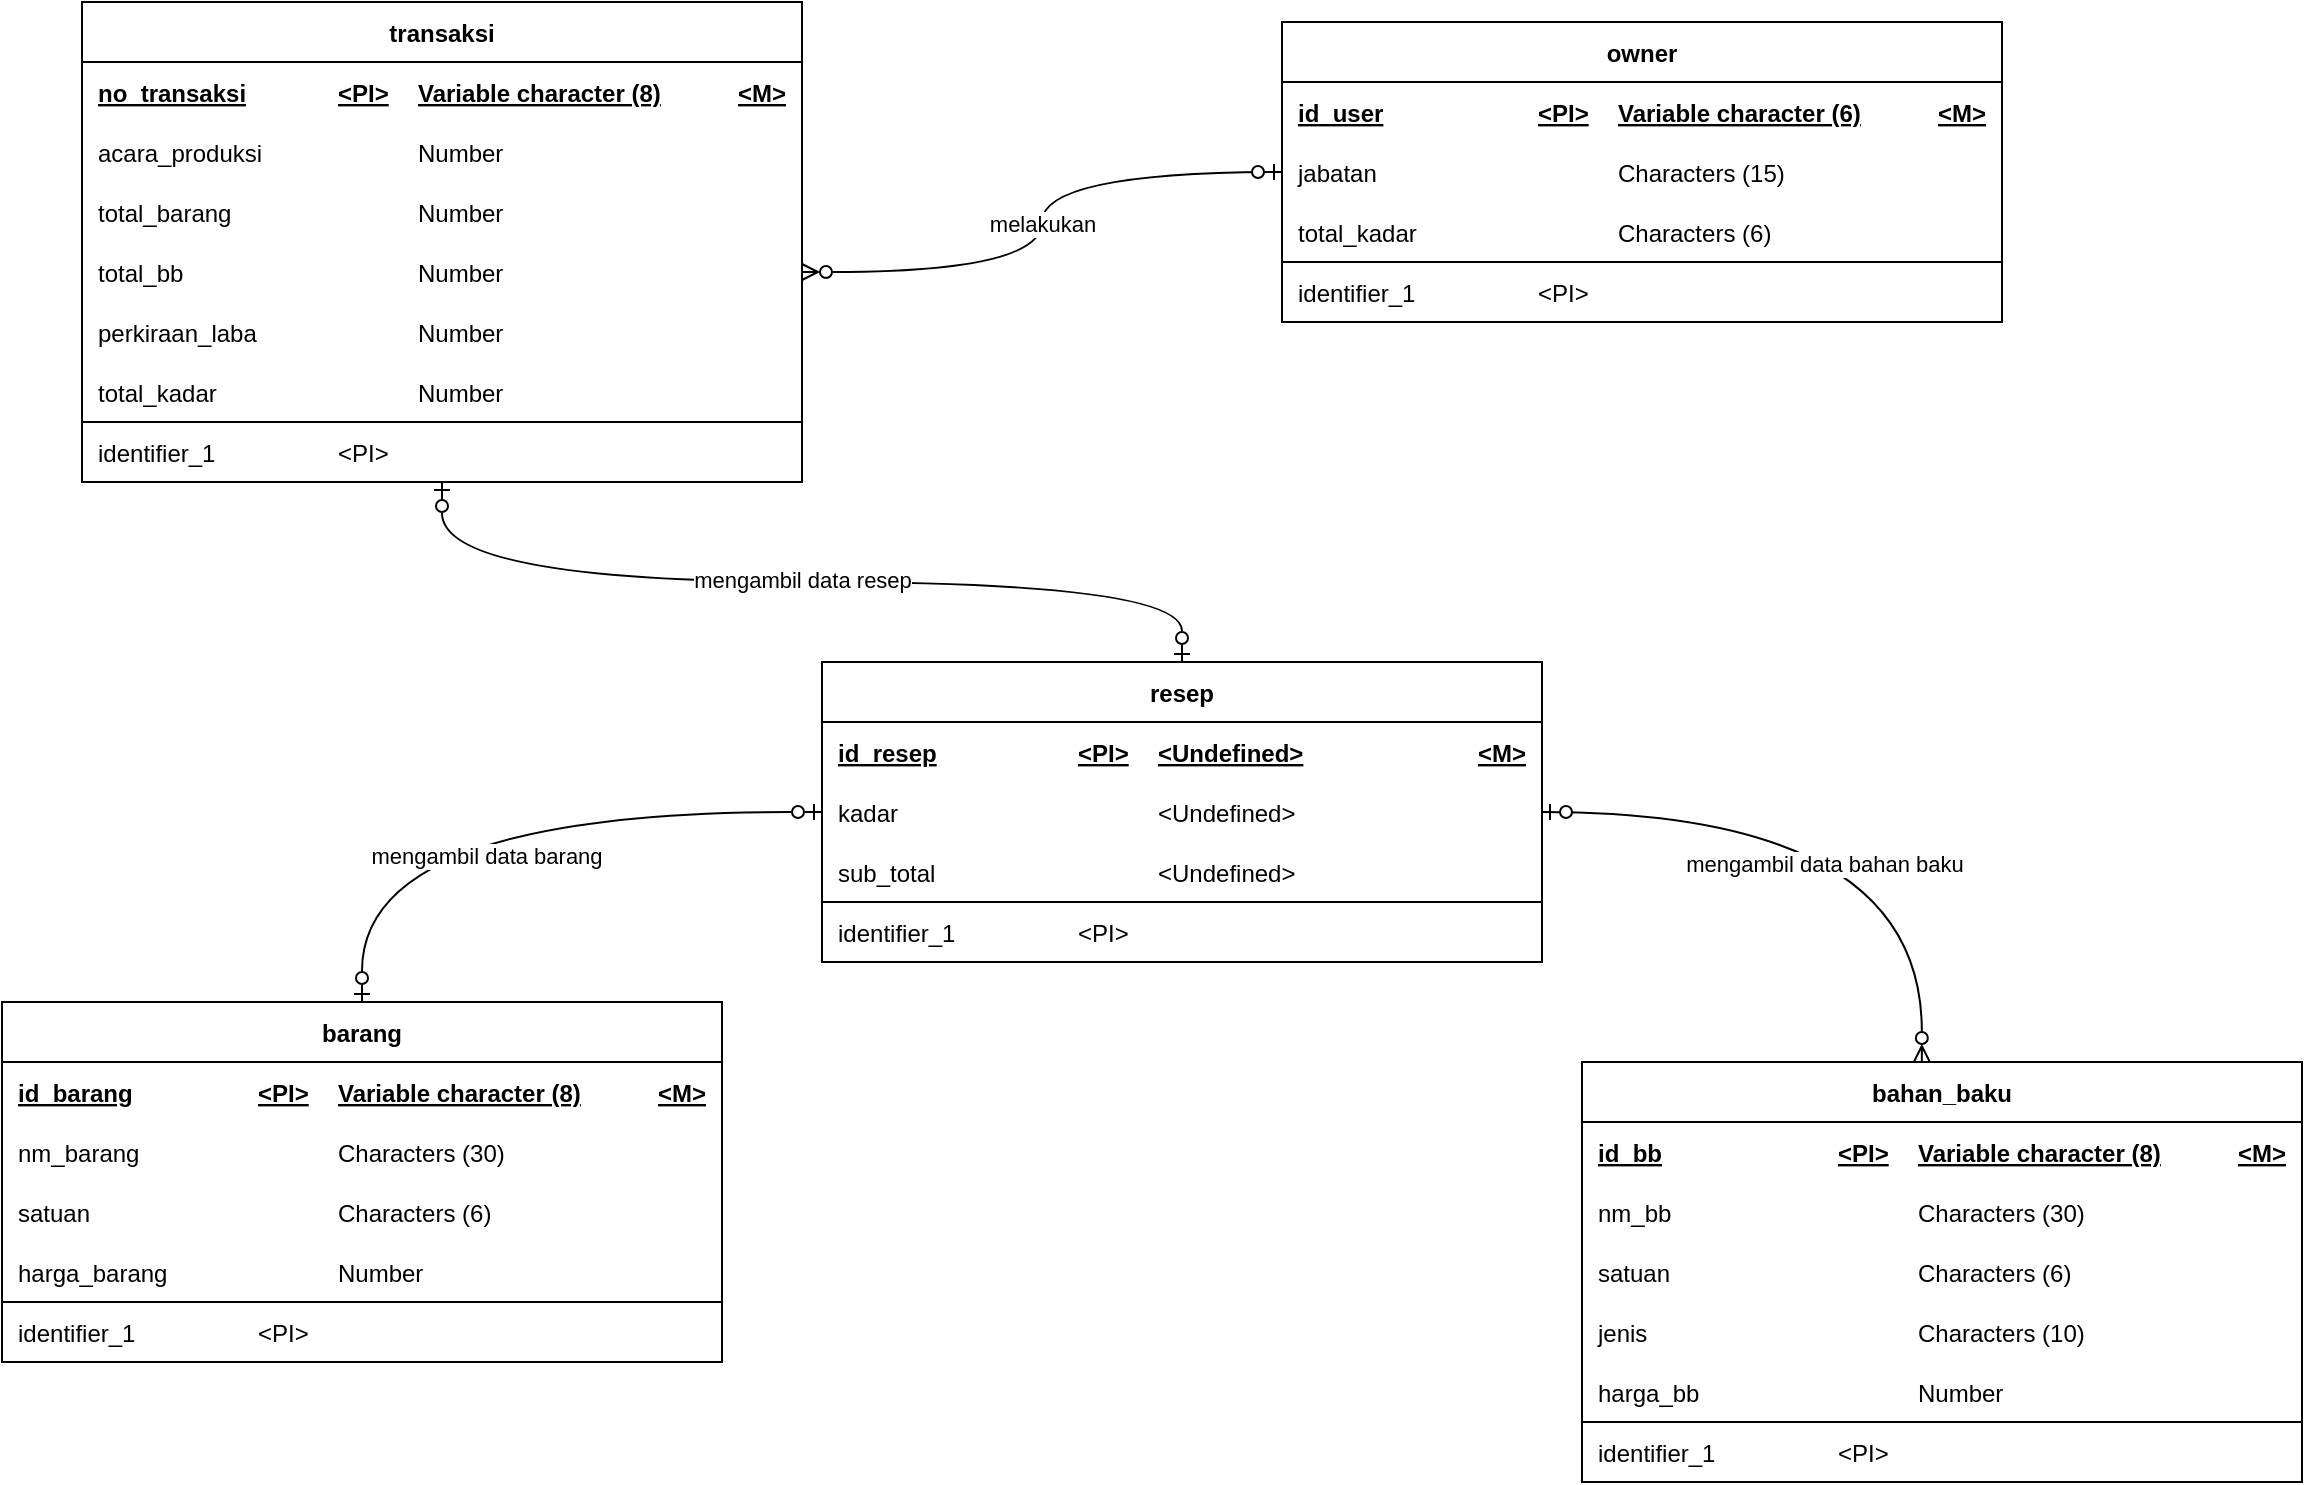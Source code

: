 <mxfile version="20.6.0" type="github"><diagram id="OIF2zamfXD3Iuv3iuRfn" name="Page-1"><mxGraphModel dx="1590" dy="825" grid="1" gridSize="10" guides="1" tooltips="1" connect="1" arrows="1" fold="1" page="1" pageScale="1" pageWidth="827" pageHeight="1169" math="0" shadow="0"><root><mxCell id="0" /><mxCell id="1" parent="0" /><mxCell id="RqBnNTybAGHtbJ3_4spS-16" value="transaksi" style="shape=table;startSize=30;container=1;collapsible=1;childLayout=tableLayout;fixedRows=0;rowLines=0;fontStyle=1;align=center;resizeLast=1;strokeColor=default;fillColor=none;resizeLastRow=0;columnLines=0;" vertex="1" parent="1"><mxGeometry x="160" y="70" width="360" height="240" as="geometry"><mxRectangle x="160" y="80" width="70" height="30" as="alternateBounds" /></mxGeometry></mxCell><mxCell id="RqBnNTybAGHtbJ3_4spS-17" value="" style="shape=tableRow;horizontal=0;startSize=0;swimlaneHead=0;swimlaneBody=0;fillColor=none;collapsible=0;dropTarget=0;points=[[0,0.5],[1,0.5]];portConstraint=eastwest;top=0;left=0;right=0;bottom=0;strokeColor=default;" vertex="1" parent="RqBnNTybAGHtbJ3_4spS-16"><mxGeometry y="30" width="360" height="30" as="geometry" /></mxCell><mxCell id="RqBnNTybAGHtbJ3_4spS-19" value="no_transaksi" style="shape=partialRectangle;connectable=0;fillColor=none;top=0;left=0;bottom=0;right=0;align=left;spacingLeft=6;fontStyle=5;overflow=hidden;strokeColor=default;" vertex="1" parent="RqBnNTybAGHtbJ3_4spS-17"><mxGeometry width="120" height="30" as="geometry"><mxRectangle width="120" height="30" as="alternateBounds" /></mxGeometry></mxCell><mxCell id="RqBnNTybAGHtbJ3_4spS-52" value="&lt;PI&gt;" style="shape=partialRectangle;connectable=0;fillColor=none;top=0;left=0;bottom=0;right=0;align=left;spacingLeft=6;fontStyle=5;overflow=hidden;strokeColor=default;" vertex="1" parent="RqBnNTybAGHtbJ3_4spS-17"><mxGeometry x="120" width="40" height="30" as="geometry"><mxRectangle width="40" height="30" as="alternateBounds" /></mxGeometry></mxCell><mxCell id="RqBnNTybAGHtbJ3_4spS-33" value="Variable character (8)" style="shape=partialRectangle;connectable=0;fillColor=none;top=0;left=0;bottom=0;right=0;align=left;spacingLeft=6;fontStyle=5;overflow=hidden;strokeColor=default;" vertex="1" parent="RqBnNTybAGHtbJ3_4spS-17"><mxGeometry x="160" width="160" height="30" as="geometry"><mxRectangle width="160" height="30" as="alternateBounds" /></mxGeometry></mxCell><mxCell id="RqBnNTybAGHtbJ3_4spS-59" value="&lt;M&gt;" style="shape=partialRectangle;connectable=0;fillColor=none;top=0;left=0;bottom=0;right=0;align=left;spacingLeft=6;fontStyle=5;overflow=hidden;strokeColor=default;" vertex="1" parent="RqBnNTybAGHtbJ3_4spS-17"><mxGeometry x="320" width="40" height="30" as="geometry"><mxRectangle width="40" height="30" as="alternateBounds" /></mxGeometry></mxCell><mxCell id="RqBnNTybAGHtbJ3_4spS-20" value="" style="shape=tableRow;horizontal=0;startSize=0;swimlaneHead=0;swimlaneBody=0;fillColor=none;collapsible=0;dropTarget=0;points=[[0,0.5],[1,0.5]];portConstraint=eastwest;top=0;left=0;right=0;bottom=0;strokeColor=default;" vertex="1" parent="RqBnNTybAGHtbJ3_4spS-16"><mxGeometry y="60" width="360" height="30" as="geometry" /></mxCell><mxCell id="RqBnNTybAGHtbJ3_4spS-22" value="acara_produksi" style="shape=partialRectangle;connectable=0;fillColor=none;top=0;left=0;bottom=0;right=0;align=left;spacingLeft=6;overflow=hidden;strokeColor=default;" vertex="1" parent="RqBnNTybAGHtbJ3_4spS-20"><mxGeometry width="120" height="30" as="geometry"><mxRectangle width="120" height="30" as="alternateBounds" /></mxGeometry></mxCell><mxCell id="RqBnNTybAGHtbJ3_4spS-53" style="shape=partialRectangle;connectable=0;fillColor=none;top=0;left=0;bottom=0;right=0;align=left;spacingLeft=6;overflow=hidden;strokeColor=default;" vertex="1" parent="RqBnNTybAGHtbJ3_4spS-20"><mxGeometry x="120" width="40" height="30" as="geometry"><mxRectangle width="40" height="30" as="alternateBounds" /></mxGeometry></mxCell><mxCell id="RqBnNTybAGHtbJ3_4spS-34" value="Number" style="shape=partialRectangle;connectable=0;fillColor=none;top=0;left=0;bottom=0;right=0;align=left;spacingLeft=6;overflow=hidden;strokeColor=default;" vertex="1" parent="RqBnNTybAGHtbJ3_4spS-20"><mxGeometry x="160" width="160" height="30" as="geometry"><mxRectangle width="160" height="30" as="alternateBounds" /></mxGeometry></mxCell><mxCell id="RqBnNTybAGHtbJ3_4spS-60" style="shape=partialRectangle;connectable=0;fillColor=none;top=0;left=0;bottom=0;right=0;align=left;spacingLeft=6;overflow=hidden;strokeColor=default;" vertex="1" parent="RqBnNTybAGHtbJ3_4spS-20"><mxGeometry x="320" width="40" height="30" as="geometry"><mxRectangle width="40" height="30" as="alternateBounds" /></mxGeometry></mxCell><mxCell id="RqBnNTybAGHtbJ3_4spS-23" value="" style="shape=tableRow;horizontal=0;startSize=0;swimlaneHead=0;swimlaneBody=0;fillColor=none;collapsible=0;dropTarget=0;points=[[0,0.5],[1,0.5]];portConstraint=eastwest;top=0;left=0;right=0;bottom=0;strokeColor=default;" vertex="1" parent="RqBnNTybAGHtbJ3_4spS-16"><mxGeometry y="90" width="360" height="30" as="geometry" /></mxCell><mxCell id="RqBnNTybAGHtbJ3_4spS-25" value="total_barang" style="shape=partialRectangle;connectable=0;fillColor=none;top=0;left=0;bottom=0;right=0;align=left;spacingLeft=6;overflow=hidden;strokeColor=default;" vertex="1" parent="RqBnNTybAGHtbJ3_4spS-23"><mxGeometry width="120" height="30" as="geometry"><mxRectangle width="120" height="30" as="alternateBounds" /></mxGeometry></mxCell><mxCell id="RqBnNTybAGHtbJ3_4spS-54" style="shape=partialRectangle;connectable=0;fillColor=none;top=0;left=0;bottom=0;right=0;align=left;spacingLeft=6;overflow=hidden;strokeColor=default;" vertex="1" parent="RqBnNTybAGHtbJ3_4spS-23"><mxGeometry x="120" width="40" height="30" as="geometry"><mxRectangle width="40" height="30" as="alternateBounds" /></mxGeometry></mxCell><mxCell id="RqBnNTybAGHtbJ3_4spS-35" value="Number" style="shape=partialRectangle;connectable=0;fillColor=none;top=0;left=0;bottom=0;right=0;align=left;spacingLeft=6;overflow=hidden;strokeColor=default;" vertex="1" parent="RqBnNTybAGHtbJ3_4spS-23"><mxGeometry x="160" width="160" height="30" as="geometry"><mxRectangle width="160" height="30" as="alternateBounds" /></mxGeometry></mxCell><mxCell id="RqBnNTybAGHtbJ3_4spS-61" style="shape=partialRectangle;connectable=0;fillColor=none;top=0;left=0;bottom=0;right=0;align=left;spacingLeft=6;overflow=hidden;strokeColor=default;" vertex="1" parent="RqBnNTybAGHtbJ3_4spS-23"><mxGeometry x="320" width="40" height="30" as="geometry"><mxRectangle width="40" height="30" as="alternateBounds" /></mxGeometry></mxCell><mxCell id="RqBnNTybAGHtbJ3_4spS-26" value="" style="shape=tableRow;horizontal=0;startSize=0;swimlaneHead=0;swimlaneBody=0;fillColor=none;collapsible=0;dropTarget=0;points=[[0,0.5],[1,0.5]];portConstraint=eastwest;top=0;left=0;right=0;bottom=0;strokeColor=default;" vertex="1" parent="RqBnNTybAGHtbJ3_4spS-16"><mxGeometry y="120" width="360" height="30" as="geometry" /></mxCell><mxCell id="RqBnNTybAGHtbJ3_4spS-28" value="total_bb" style="shape=partialRectangle;connectable=0;fillColor=none;top=0;left=0;bottom=0;right=0;align=left;spacingLeft=6;overflow=hidden;strokeColor=default;" vertex="1" parent="RqBnNTybAGHtbJ3_4spS-26"><mxGeometry width="120" height="30" as="geometry"><mxRectangle width="120" height="30" as="alternateBounds" /></mxGeometry></mxCell><mxCell id="RqBnNTybAGHtbJ3_4spS-55" style="shape=partialRectangle;connectable=0;fillColor=none;top=0;left=0;bottom=0;right=0;align=left;spacingLeft=6;overflow=hidden;strokeColor=default;" vertex="1" parent="RqBnNTybAGHtbJ3_4spS-26"><mxGeometry x="120" width="40" height="30" as="geometry"><mxRectangle width="40" height="30" as="alternateBounds" /></mxGeometry></mxCell><mxCell id="RqBnNTybAGHtbJ3_4spS-36" value="Number" style="shape=partialRectangle;connectable=0;fillColor=none;top=0;left=0;bottom=0;right=0;align=left;spacingLeft=6;overflow=hidden;strokeColor=default;" vertex="1" parent="RqBnNTybAGHtbJ3_4spS-26"><mxGeometry x="160" width="160" height="30" as="geometry"><mxRectangle width="160" height="30" as="alternateBounds" /></mxGeometry></mxCell><mxCell id="RqBnNTybAGHtbJ3_4spS-62" style="shape=partialRectangle;connectable=0;fillColor=none;top=0;left=0;bottom=0;right=0;align=left;spacingLeft=6;overflow=hidden;strokeColor=default;" vertex="1" parent="RqBnNTybAGHtbJ3_4spS-26"><mxGeometry x="320" width="40" height="30" as="geometry"><mxRectangle width="40" height="30" as="alternateBounds" /></mxGeometry></mxCell><mxCell id="RqBnNTybAGHtbJ3_4spS-37" style="shape=tableRow;horizontal=0;startSize=0;swimlaneHead=0;swimlaneBody=0;fillColor=none;collapsible=0;dropTarget=0;points=[[0,0.5],[1,0.5]];portConstraint=eastwest;top=0;left=0;right=0;bottom=0;strokeColor=default;" vertex="1" parent="RqBnNTybAGHtbJ3_4spS-16"><mxGeometry y="150" width="360" height="30" as="geometry" /></mxCell><mxCell id="RqBnNTybAGHtbJ3_4spS-39" value="perkiraan_laba" style="shape=partialRectangle;connectable=0;fillColor=none;top=0;left=0;bottom=0;right=0;align=left;spacingLeft=6;overflow=hidden;strokeColor=default;" vertex="1" parent="RqBnNTybAGHtbJ3_4spS-37"><mxGeometry width="120" height="30" as="geometry"><mxRectangle width="120" height="30" as="alternateBounds" /></mxGeometry></mxCell><mxCell id="RqBnNTybAGHtbJ3_4spS-56" style="shape=partialRectangle;connectable=0;fillColor=none;top=0;left=0;bottom=0;right=0;align=left;spacingLeft=6;overflow=hidden;strokeColor=default;" vertex="1" parent="RqBnNTybAGHtbJ3_4spS-37"><mxGeometry x="120" width="40" height="30" as="geometry"><mxRectangle width="40" height="30" as="alternateBounds" /></mxGeometry></mxCell><mxCell id="RqBnNTybAGHtbJ3_4spS-41" value="Number" style="shape=partialRectangle;connectable=0;fillColor=none;top=0;left=0;bottom=0;right=0;align=left;spacingLeft=6;overflow=hidden;strokeColor=default;" vertex="1" parent="RqBnNTybAGHtbJ3_4spS-37"><mxGeometry x="160" width="160" height="30" as="geometry"><mxRectangle width="160" height="30" as="alternateBounds" /></mxGeometry></mxCell><mxCell id="RqBnNTybAGHtbJ3_4spS-63" style="shape=partialRectangle;connectable=0;fillColor=none;top=0;left=0;bottom=0;right=0;align=left;spacingLeft=6;overflow=hidden;strokeColor=default;" vertex="1" parent="RqBnNTybAGHtbJ3_4spS-37"><mxGeometry x="320" width="40" height="30" as="geometry"><mxRectangle width="40" height="30" as="alternateBounds" /></mxGeometry></mxCell><mxCell id="RqBnNTybAGHtbJ3_4spS-42" style="shape=tableRow;horizontal=0;startSize=0;swimlaneHead=0;swimlaneBody=0;fillColor=none;collapsible=0;dropTarget=0;points=[[0,0.5],[1,0.5]];portConstraint=eastwest;top=0;left=0;right=0;bottom=0;strokeColor=default;" vertex="1" parent="RqBnNTybAGHtbJ3_4spS-16"><mxGeometry y="180" width="360" height="30" as="geometry" /></mxCell><mxCell id="RqBnNTybAGHtbJ3_4spS-44" value="total_kadar" style="shape=partialRectangle;connectable=0;fillColor=none;top=0;left=0;bottom=0;right=0;align=left;spacingLeft=6;overflow=hidden;strokeColor=default;" vertex="1" parent="RqBnNTybAGHtbJ3_4spS-42"><mxGeometry width="120" height="30" as="geometry"><mxRectangle width="120" height="30" as="alternateBounds" /></mxGeometry></mxCell><mxCell id="RqBnNTybAGHtbJ3_4spS-57" style="shape=partialRectangle;connectable=0;fillColor=none;top=0;left=0;bottom=0;right=0;align=left;spacingLeft=6;overflow=hidden;strokeColor=default;" vertex="1" parent="RqBnNTybAGHtbJ3_4spS-42"><mxGeometry x="120" width="40" height="30" as="geometry"><mxRectangle width="40" height="30" as="alternateBounds" /></mxGeometry></mxCell><mxCell id="RqBnNTybAGHtbJ3_4spS-46" value="Number" style="shape=partialRectangle;connectable=0;fillColor=none;top=0;left=0;bottom=0;right=0;align=left;spacingLeft=6;overflow=hidden;strokeColor=default;" vertex="1" parent="RqBnNTybAGHtbJ3_4spS-42"><mxGeometry x="160" width="160" height="30" as="geometry"><mxRectangle width="160" height="30" as="alternateBounds" /></mxGeometry></mxCell><mxCell id="RqBnNTybAGHtbJ3_4spS-64" style="shape=partialRectangle;connectable=0;fillColor=none;top=0;left=0;bottom=0;right=0;align=left;spacingLeft=6;overflow=hidden;strokeColor=default;" vertex="1" parent="RqBnNTybAGHtbJ3_4spS-42"><mxGeometry x="320" width="40" height="30" as="geometry"><mxRectangle width="40" height="30" as="alternateBounds" /></mxGeometry></mxCell><mxCell id="RqBnNTybAGHtbJ3_4spS-47" style="shape=tableRow;horizontal=0;startSize=0;swimlaneHead=0;swimlaneBody=0;fillColor=none;collapsible=0;dropTarget=0;points=[[0,0.5],[1,0.5]];portConstraint=eastwest;top=1;left=0;right=0;bottom=0;strokeColor=default;" vertex="1" parent="RqBnNTybAGHtbJ3_4spS-16"><mxGeometry y="210" width="360" height="30" as="geometry" /></mxCell><mxCell id="RqBnNTybAGHtbJ3_4spS-49" value="identifier_1" style="shape=partialRectangle;connectable=0;fillColor=none;top=0;left=0;bottom=0;right=0;align=left;spacingLeft=6;overflow=hidden;strokeColor=default;" vertex="1" parent="RqBnNTybAGHtbJ3_4spS-47"><mxGeometry width="120" height="30" as="geometry"><mxRectangle width="120" height="30" as="alternateBounds" /></mxGeometry></mxCell><mxCell id="RqBnNTybAGHtbJ3_4spS-58" value="&lt;PI&gt;" style="shape=partialRectangle;connectable=0;fillColor=none;top=0;left=0;bottom=0;right=0;align=left;spacingLeft=6;overflow=hidden;strokeColor=default;" vertex="1" parent="RqBnNTybAGHtbJ3_4spS-47"><mxGeometry x="120" width="40" height="30" as="geometry"><mxRectangle width="40" height="30" as="alternateBounds" /></mxGeometry></mxCell><mxCell id="RqBnNTybAGHtbJ3_4spS-51" style="shape=partialRectangle;connectable=1;fillColor=none;top=0;left=0;bottom=0;right=0;align=left;spacingLeft=6;overflow=hidden;strokeColor=default;" vertex="1" parent="RqBnNTybAGHtbJ3_4spS-47"><mxGeometry x="160" width="160" height="30" as="geometry"><mxRectangle width="160" height="30" as="alternateBounds" /></mxGeometry></mxCell><mxCell id="RqBnNTybAGHtbJ3_4spS-65" style="shape=partialRectangle;connectable=0;fillColor=none;top=0;left=0;bottom=0;right=0;align=left;spacingLeft=6;overflow=hidden;strokeColor=default;" vertex="1" parent="RqBnNTybAGHtbJ3_4spS-47"><mxGeometry x="320" width="40" height="30" as="geometry"><mxRectangle width="40" height="30" as="alternateBounds" /></mxGeometry></mxCell><mxCell id="RqBnNTybAGHtbJ3_4spS-66" value="owner" style="shape=table;startSize=30;container=1;collapsible=1;childLayout=tableLayout;fixedRows=0;rowLines=0;fontStyle=1;align=center;resizeLast=1;strokeColor=default;fillColor=none;resizeLastRow=0;columnLines=0;" vertex="1" parent="1"><mxGeometry x="760" y="80" width="360" height="150" as="geometry"><mxRectangle x="160" y="80" width="70" height="30" as="alternateBounds" /></mxGeometry></mxCell><mxCell id="RqBnNTybAGHtbJ3_4spS-67" value="" style="shape=tableRow;horizontal=0;startSize=0;swimlaneHead=0;swimlaneBody=0;fillColor=none;collapsible=0;dropTarget=0;points=[[0,0.5],[1,0.5]];portConstraint=eastwest;top=0;left=0;right=0;bottom=0;strokeColor=default;" vertex="1" parent="RqBnNTybAGHtbJ3_4spS-66"><mxGeometry y="30" width="360" height="30" as="geometry" /></mxCell><mxCell id="RqBnNTybAGHtbJ3_4spS-68" value="id_user" style="shape=partialRectangle;connectable=0;fillColor=none;top=0;left=0;bottom=0;right=0;align=left;spacingLeft=6;fontStyle=5;overflow=hidden;strokeColor=default;" vertex="1" parent="RqBnNTybAGHtbJ3_4spS-67"><mxGeometry width="120" height="30" as="geometry"><mxRectangle width="120" height="30" as="alternateBounds" /></mxGeometry></mxCell><mxCell id="RqBnNTybAGHtbJ3_4spS-69" value="&lt;PI&gt;" style="shape=partialRectangle;connectable=0;fillColor=none;top=0;left=0;bottom=0;right=0;align=left;spacingLeft=6;fontStyle=5;overflow=hidden;strokeColor=default;" vertex="1" parent="RqBnNTybAGHtbJ3_4spS-67"><mxGeometry x="120" width="40" height="30" as="geometry"><mxRectangle width="40" height="30" as="alternateBounds" /></mxGeometry></mxCell><mxCell id="RqBnNTybAGHtbJ3_4spS-70" value="Variable character (6)" style="shape=partialRectangle;connectable=0;fillColor=none;top=0;left=0;bottom=0;right=0;align=left;spacingLeft=6;fontStyle=5;overflow=hidden;strokeColor=default;" vertex="1" parent="RqBnNTybAGHtbJ3_4spS-67"><mxGeometry x="160" width="160" height="30" as="geometry"><mxRectangle width="160" height="30" as="alternateBounds" /></mxGeometry></mxCell><mxCell id="RqBnNTybAGHtbJ3_4spS-71" value="&lt;M&gt;" style="shape=partialRectangle;connectable=0;fillColor=none;top=0;left=0;bottom=0;right=0;align=left;spacingLeft=6;fontStyle=5;overflow=hidden;strokeColor=default;" vertex="1" parent="RqBnNTybAGHtbJ3_4spS-67"><mxGeometry x="320" width="40" height="30" as="geometry"><mxRectangle width="40" height="30" as="alternateBounds" /></mxGeometry></mxCell><mxCell id="RqBnNTybAGHtbJ3_4spS-72" value="" style="shape=tableRow;horizontal=0;startSize=0;swimlaneHead=0;swimlaneBody=0;fillColor=none;collapsible=0;dropTarget=0;points=[[0,0.5],[1,0.5]];portConstraint=eastwest;top=0;left=0;right=0;bottom=0;strokeColor=default;" vertex="1" parent="RqBnNTybAGHtbJ3_4spS-66"><mxGeometry y="60" width="360" height="30" as="geometry" /></mxCell><mxCell id="RqBnNTybAGHtbJ3_4spS-73" value="jabatan" style="shape=partialRectangle;connectable=0;fillColor=none;top=0;left=0;bottom=0;right=0;align=left;spacingLeft=6;overflow=hidden;strokeColor=default;" vertex="1" parent="RqBnNTybAGHtbJ3_4spS-72"><mxGeometry width="120" height="30" as="geometry"><mxRectangle width="120" height="30" as="alternateBounds" /></mxGeometry></mxCell><mxCell id="RqBnNTybAGHtbJ3_4spS-74" style="shape=partialRectangle;connectable=0;fillColor=none;top=0;left=0;bottom=0;right=0;align=left;spacingLeft=6;overflow=hidden;strokeColor=default;" vertex="1" parent="RqBnNTybAGHtbJ3_4spS-72"><mxGeometry x="120" width="40" height="30" as="geometry"><mxRectangle width="40" height="30" as="alternateBounds" /></mxGeometry></mxCell><mxCell id="RqBnNTybAGHtbJ3_4spS-75" value="Characters (15)" style="shape=partialRectangle;connectable=0;fillColor=none;top=0;left=0;bottom=0;right=0;align=left;spacingLeft=6;overflow=hidden;strokeColor=default;" vertex="1" parent="RqBnNTybAGHtbJ3_4spS-72"><mxGeometry x="160" width="160" height="30" as="geometry"><mxRectangle width="160" height="30" as="alternateBounds" /></mxGeometry></mxCell><mxCell id="RqBnNTybAGHtbJ3_4spS-76" style="shape=partialRectangle;connectable=0;fillColor=none;top=0;left=0;bottom=0;right=0;align=left;spacingLeft=6;overflow=hidden;strokeColor=default;" vertex="1" parent="RqBnNTybAGHtbJ3_4spS-72"><mxGeometry x="320" width="40" height="30" as="geometry"><mxRectangle width="40" height="30" as="alternateBounds" /></mxGeometry></mxCell><mxCell id="RqBnNTybAGHtbJ3_4spS-92" style="shape=tableRow;horizontal=0;startSize=0;swimlaneHead=0;swimlaneBody=0;fillColor=none;collapsible=0;dropTarget=0;points=[[0,0.5],[1,0.5]];portConstraint=eastwest;top=0;left=0;right=0;bottom=0;strokeColor=default;" vertex="1" parent="RqBnNTybAGHtbJ3_4spS-66"><mxGeometry y="90" width="360" height="30" as="geometry" /></mxCell><mxCell id="RqBnNTybAGHtbJ3_4spS-93" value="total_kadar" style="shape=partialRectangle;connectable=0;fillColor=none;top=0;left=0;bottom=0;right=0;align=left;spacingLeft=6;overflow=hidden;strokeColor=default;" vertex="1" parent="RqBnNTybAGHtbJ3_4spS-92"><mxGeometry width="120" height="30" as="geometry"><mxRectangle width="120" height="30" as="alternateBounds" /></mxGeometry></mxCell><mxCell id="RqBnNTybAGHtbJ3_4spS-94" style="shape=partialRectangle;connectable=0;fillColor=none;top=0;left=0;bottom=0;right=0;align=left;spacingLeft=6;overflow=hidden;strokeColor=default;" vertex="1" parent="RqBnNTybAGHtbJ3_4spS-92"><mxGeometry x="120" width="40" height="30" as="geometry"><mxRectangle width="40" height="30" as="alternateBounds" /></mxGeometry></mxCell><mxCell id="RqBnNTybAGHtbJ3_4spS-95" value="Characters (6)" style="shape=partialRectangle;connectable=0;fillColor=none;top=0;left=0;bottom=0;right=0;align=left;spacingLeft=6;overflow=hidden;strokeColor=default;" vertex="1" parent="RqBnNTybAGHtbJ3_4spS-92"><mxGeometry x="160" width="160" height="30" as="geometry"><mxRectangle width="160" height="30" as="alternateBounds" /></mxGeometry></mxCell><mxCell id="RqBnNTybAGHtbJ3_4spS-96" style="shape=partialRectangle;connectable=0;fillColor=none;top=0;left=0;bottom=0;right=0;align=left;spacingLeft=6;overflow=hidden;strokeColor=default;" vertex="1" parent="RqBnNTybAGHtbJ3_4spS-92"><mxGeometry x="320" width="40" height="30" as="geometry"><mxRectangle width="40" height="30" as="alternateBounds" /></mxGeometry></mxCell><mxCell id="RqBnNTybAGHtbJ3_4spS-97" style="shape=tableRow;horizontal=0;startSize=0;swimlaneHead=0;swimlaneBody=0;fillColor=none;collapsible=0;dropTarget=0;points=[[0,0.5],[1,0.5]];portConstraint=eastwest;top=1;left=0;right=0;bottom=0;strokeColor=default;" vertex="1" parent="RqBnNTybAGHtbJ3_4spS-66"><mxGeometry y="120" width="360" height="30" as="geometry" /></mxCell><mxCell id="RqBnNTybAGHtbJ3_4spS-98" value="identifier_1" style="shape=partialRectangle;connectable=0;fillColor=none;top=0;left=0;bottom=0;right=0;align=left;spacingLeft=6;overflow=hidden;strokeColor=default;" vertex="1" parent="RqBnNTybAGHtbJ3_4spS-97"><mxGeometry width="120" height="30" as="geometry"><mxRectangle width="120" height="30" as="alternateBounds" /></mxGeometry></mxCell><mxCell id="RqBnNTybAGHtbJ3_4spS-99" value="&lt;PI&gt;" style="shape=partialRectangle;connectable=0;fillColor=none;top=0;left=0;bottom=0;right=0;align=left;spacingLeft=6;overflow=hidden;strokeColor=default;" vertex="1" parent="RqBnNTybAGHtbJ3_4spS-97"><mxGeometry x="120" width="40" height="30" as="geometry"><mxRectangle width="40" height="30" as="alternateBounds" /></mxGeometry></mxCell><mxCell id="RqBnNTybAGHtbJ3_4spS-100" style="shape=partialRectangle;connectable=0;fillColor=none;top=0;left=0;bottom=0;right=0;align=left;spacingLeft=6;overflow=hidden;strokeColor=default;" vertex="1" parent="RqBnNTybAGHtbJ3_4spS-97"><mxGeometry x="160" width="160" height="30" as="geometry"><mxRectangle width="160" height="30" as="alternateBounds" /></mxGeometry></mxCell><mxCell id="RqBnNTybAGHtbJ3_4spS-101" style="shape=partialRectangle;connectable=0;fillColor=none;top=0;left=0;bottom=0;right=0;align=left;spacingLeft=6;overflow=hidden;strokeColor=default;" vertex="1" parent="RqBnNTybAGHtbJ3_4spS-97"><mxGeometry x="320" width="40" height="30" as="geometry"><mxRectangle width="40" height="30" as="alternateBounds" /></mxGeometry></mxCell><mxCell id="RqBnNTybAGHtbJ3_4spS-103" value="" style="edgeStyle=orthogonalEdgeStyle;fontSize=12;html=1;endArrow=ERzeroToMany;startArrow=ERzeroToOne;entryX=1;entryY=0.5;entryDx=0;entryDy=0;exitX=0;exitY=0.5;exitDx=0;exitDy=0;sketch=0;strokeColor=default;curved=1;endFill=0;" edge="1" parent="1" source="RqBnNTybAGHtbJ3_4spS-72" target="RqBnNTybAGHtbJ3_4spS-26"><mxGeometry width="100" height="100" relative="1" as="geometry"><mxPoint x="600" y="240" as="sourcePoint" /><mxPoint x="700" y="140" as="targetPoint" /></mxGeometry></mxCell><mxCell id="RqBnNTybAGHtbJ3_4spS-104" value="melakukan" style="edgeLabel;html=1;align=center;verticalAlign=middle;resizable=0;points=[];" vertex="1" connectable="0" parent="RqBnNTybAGHtbJ3_4spS-103"><mxGeometry x="0.099" y="-3" relative="1" as="geometry"><mxPoint x="3" y="-14" as="offset" /></mxGeometry></mxCell><mxCell id="RqBnNTybAGHtbJ3_4spS-105" value="resep" style="shape=table;startSize=30;container=1;collapsible=1;childLayout=tableLayout;fixedRows=0;rowLines=0;fontStyle=1;align=center;resizeLast=1;strokeColor=default;fillColor=none;resizeLastRow=0;columnLines=0;" vertex="1" parent="1"><mxGeometry x="530" y="400" width="360" height="150" as="geometry"><mxRectangle x="160" y="80" width="70" height="30" as="alternateBounds" /></mxGeometry></mxCell><mxCell id="RqBnNTybAGHtbJ3_4spS-106" value="" style="shape=tableRow;horizontal=0;startSize=0;swimlaneHead=0;swimlaneBody=0;fillColor=none;collapsible=0;dropTarget=0;points=[[0,0.5],[1,0.5]];portConstraint=eastwest;top=0;left=0;right=0;bottom=0;strokeColor=default;" vertex="1" parent="RqBnNTybAGHtbJ3_4spS-105"><mxGeometry y="30" width="360" height="30" as="geometry" /></mxCell><mxCell id="RqBnNTybAGHtbJ3_4spS-107" value="id_resep" style="shape=partialRectangle;connectable=0;fillColor=none;top=0;left=0;bottom=0;right=0;align=left;spacingLeft=6;fontStyle=5;overflow=hidden;strokeColor=default;" vertex="1" parent="RqBnNTybAGHtbJ3_4spS-106"><mxGeometry width="120" height="30" as="geometry"><mxRectangle width="120" height="30" as="alternateBounds" /></mxGeometry></mxCell><mxCell id="RqBnNTybAGHtbJ3_4spS-108" value="&lt;PI&gt;" style="shape=partialRectangle;connectable=0;fillColor=none;top=0;left=0;bottom=0;right=0;align=left;spacingLeft=6;fontStyle=5;overflow=hidden;strokeColor=default;" vertex="1" parent="RqBnNTybAGHtbJ3_4spS-106"><mxGeometry x="120" width="40" height="30" as="geometry"><mxRectangle width="40" height="30" as="alternateBounds" /></mxGeometry></mxCell><mxCell id="RqBnNTybAGHtbJ3_4spS-109" value="&lt;Undefined&gt;" style="shape=partialRectangle;connectable=0;fillColor=none;top=0;left=0;bottom=0;right=0;align=left;spacingLeft=6;fontStyle=5;overflow=hidden;strokeColor=default;" vertex="1" parent="RqBnNTybAGHtbJ3_4spS-106"><mxGeometry x="160" width="160" height="30" as="geometry"><mxRectangle width="160" height="30" as="alternateBounds" /></mxGeometry></mxCell><mxCell id="RqBnNTybAGHtbJ3_4spS-110" value="&lt;M&gt;" style="shape=partialRectangle;connectable=0;fillColor=none;top=0;left=0;bottom=0;right=0;align=left;spacingLeft=6;fontStyle=5;overflow=hidden;strokeColor=default;" vertex="1" parent="RqBnNTybAGHtbJ3_4spS-106"><mxGeometry x="320" width="40" height="30" as="geometry"><mxRectangle width="40" height="30" as="alternateBounds" /></mxGeometry></mxCell><mxCell id="RqBnNTybAGHtbJ3_4spS-111" value="" style="shape=tableRow;horizontal=0;startSize=0;swimlaneHead=0;swimlaneBody=0;fillColor=none;collapsible=0;dropTarget=0;points=[[0,0.5],[1,0.5]];portConstraint=eastwest;top=0;left=0;right=0;bottom=0;strokeColor=default;" vertex="1" parent="RqBnNTybAGHtbJ3_4spS-105"><mxGeometry y="60" width="360" height="30" as="geometry" /></mxCell><mxCell id="RqBnNTybAGHtbJ3_4spS-112" value="kadar" style="shape=partialRectangle;connectable=0;fillColor=none;top=0;left=0;bottom=0;right=0;align=left;spacingLeft=6;overflow=hidden;strokeColor=default;" vertex="1" parent="RqBnNTybAGHtbJ3_4spS-111"><mxGeometry width="120" height="30" as="geometry"><mxRectangle width="120" height="30" as="alternateBounds" /></mxGeometry></mxCell><mxCell id="RqBnNTybAGHtbJ3_4spS-113" style="shape=partialRectangle;connectable=0;fillColor=none;top=0;left=0;bottom=0;right=0;align=left;spacingLeft=6;overflow=hidden;strokeColor=default;" vertex="1" parent="RqBnNTybAGHtbJ3_4spS-111"><mxGeometry x="120" width="40" height="30" as="geometry"><mxRectangle width="40" height="30" as="alternateBounds" /></mxGeometry></mxCell><mxCell id="RqBnNTybAGHtbJ3_4spS-114" value="&lt;Undefined&gt;" style="shape=partialRectangle;connectable=0;fillColor=none;top=0;left=0;bottom=0;right=0;align=left;spacingLeft=6;overflow=hidden;strokeColor=default;" vertex="1" parent="RqBnNTybAGHtbJ3_4spS-111"><mxGeometry x="160" width="160" height="30" as="geometry"><mxRectangle width="160" height="30" as="alternateBounds" /></mxGeometry></mxCell><mxCell id="RqBnNTybAGHtbJ3_4spS-115" style="shape=partialRectangle;connectable=0;fillColor=none;top=0;left=0;bottom=0;right=0;align=left;spacingLeft=6;overflow=hidden;strokeColor=default;" vertex="1" parent="RqBnNTybAGHtbJ3_4spS-111"><mxGeometry x="320" width="40" height="30" as="geometry"><mxRectangle width="40" height="30" as="alternateBounds" /></mxGeometry></mxCell><mxCell id="RqBnNTybAGHtbJ3_4spS-116" style="shape=tableRow;horizontal=0;startSize=0;swimlaneHead=0;swimlaneBody=0;fillColor=none;collapsible=0;dropTarget=0;points=[[0,0.5],[1,0.5]];portConstraint=eastwest;top=0;left=0;right=0;bottom=0;strokeColor=default;" vertex="1" parent="RqBnNTybAGHtbJ3_4spS-105"><mxGeometry y="90" width="360" height="30" as="geometry" /></mxCell><mxCell id="RqBnNTybAGHtbJ3_4spS-117" value="sub_total" style="shape=partialRectangle;connectable=0;fillColor=none;top=0;left=0;bottom=0;right=0;align=left;spacingLeft=6;overflow=hidden;strokeColor=default;" vertex="1" parent="RqBnNTybAGHtbJ3_4spS-116"><mxGeometry width="120" height="30" as="geometry"><mxRectangle width="120" height="30" as="alternateBounds" /></mxGeometry></mxCell><mxCell id="RqBnNTybAGHtbJ3_4spS-118" style="shape=partialRectangle;connectable=0;fillColor=none;top=0;left=0;bottom=0;right=0;align=left;spacingLeft=6;overflow=hidden;strokeColor=default;" vertex="1" parent="RqBnNTybAGHtbJ3_4spS-116"><mxGeometry x="120" width="40" height="30" as="geometry"><mxRectangle width="40" height="30" as="alternateBounds" /></mxGeometry></mxCell><mxCell id="RqBnNTybAGHtbJ3_4spS-119" value="&lt;Undefined&gt;" style="shape=partialRectangle;connectable=0;fillColor=none;top=0;left=0;bottom=0;right=0;align=left;spacingLeft=6;overflow=hidden;strokeColor=default;" vertex="1" parent="RqBnNTybAGHtbJ3_4spS-116"><mxGeometry x="160" width="160" height="30" as="geometry"><mxRectangle width="160" height="30" as="alternateBounds" /></mxGeometry></mxCell><mxCell id="RqBnNTybAGHtbJ3_4spS-120" style="shape=partialRectangle;connectable=0;fillColor=none;top=0;left=0;bottom=0;right=0;align=left;spacingLeft=6;overflow=hidden;strokeColor=default;" vertex="1" parent="RqBnNTybAGHtbJ3_4spS-116"><mxGeometry x="320" width="40" height="30" as="geometry"><mxRectangle width="40" height="30" as="alternateBounds" /></mxGeometry></mxCell><mxCell id="RqBnNTybAGHtbJ3_4spS-121" style="shape=tableRow;horizontal=0;startSize=0;swimlaneHead=0;swimlaneBody=0;fillColor=none;collapsible=0;dropTarget=0;points=[[0,0.5],[1,0.5]];portConstraint=eastwest;top=1;left=0;right=0;bottom=0;strokeColor=default;" vertex="1" parent="RqBnNTybAGHtbJ3_4spS-105"><mxGeometry y="120" width="360" height="30" as="geometry" /></mxCell><mxCell id="RqBnNTybAGHtbJ3_4spS-122" value="identifier_1" style="shape=partialRectangle;connectable=0;fillColor=none;top=0;left=0;bottom=0;right=0;align=left;spacingLeft=6;overflow=hidden;strokeColor=default;" vertex="1" parent="RqBnNTybAGHtbJ3_4spS-121"><mxGeometry width="120" height="30" as="geometry"><mxRectangle width="120" height="30" as="alternateBounds" /></mxGeometry></mxCell><mxCell id="RqBnNTybAGHtbJ3_4spS-123" value="&lt;PI&gt;" style="shape=partialRectangle;connectable=0;fillColor=none;top=0;left=0;bottom=0;right=0;align=left;spacingLeft=6;overflow=hidden;strokeColor=default;" vertex="1" parent="RqBnNTybAGHtbJ3_4spS-121"><mxGeometry x="120" width="40" height="30" as="geometry"><mxRectangle width="40" height="30" as="alternateBounds" /></mxGeometry></mxCell><mxCell id="RqBnNTybAGHtbJ3_4spS-124" style="shape=partialRectangle;connectable=0;fillColor=none;top=0;left=0;bottom=0;right=0;align=left;spacingLeft=6;overflow=hidden;strokeColor=default;" vertex="1" parent="RqBnNTybAGHtbJ3_4spS-121"><mxGeometry x="160" width="160" height="30" as="geometry"><mxRectangle width="160" height="30" as="alternateBounds" /></mxGeometry></mxCell><mxCell id="RqBnNTybAGHtbJ3_4spS-125" style="shape=partialRectangle;connectable=0;fillColor=none;top=0;left=0;bottom=0;right=0;align=left;spacingLeft=6;overflow=hidden;strokeColor=default;" vertex="1" parent="RqBnNTybAGHtbJ3_4spS-121"><mxGeometry x="320" width="40" height="30" as="geometry"><mxRectangle width="40" height="30" as="alternateBounds" /></mxGeometry></mxCell><mxCell id="RqBnNTybAGHtbJ3_4spS-128" value="" style="fontSize=12;html=1;endArrow=ERzeroToOne;startArrow=ERzeroToOne;startFill=0;endFill=0;jumpStyle=arc;edgeStyle=orthogonalEdgeStyle;strokeColor=default;curved=1;" edge="1" parent="1"><mxGeometry width="100" height="100" relative="1" as="geometry"><mxPoint x="340" y="310" as="sourcePoint" /><mxPoint x="710" y="400" as="targetPoint" /><Array as="points"><mxPoint x="340" y="360" /><mxPoint x="710" y="360" /></Array></mxGeometry></mxCell><mxCell id="RqBnNTybAGHtbJ3_4spS-132" value="mengambil data resep" style="edgeLabel;html=1;align=center;verticalAlign=middle;resizable=0;points=[];" vertex="1" connectable="0" parent="RqBnNTybAGHtbJ3_4spS-128"><mxGeometry x="-0.077" y="-3" relative="1" as="geometry"><mxPoint x="17" y="-4" as="offset" /></mxGeometry></mxCell><mxCell id="RqBnNTybAGHtbJ3_4spS-133" value="barang" style="shape=table;startSize=30;container=1;collapsible=1;childLayout=tableLayout;fixedRows=0;rowLines=0;fontStyle=1;align=center;resizeLast=1;strokeColor=default;fillColor=none;resizeLastRow=0;columnLines=0;" vertex="1" parent="1"><mxGeometry x="120" y="570" width="360" height="180" as="geometry"><mxRectangle x="160" y="80" width="70" height="30" as="alternateBounds" /></mxGeometry></mxCell><mxCell id="RqBnNTybAGHtbJ3_4spS-134" value="" style="shape=tableRow;horizontal=0;startSize=0;swimlaneHead=0;swimlaneBody=0;fillColor=none;collapsible=0;dropTarget=0;points=[[0,0.5],[1,0.5]];portConstraint=eastwest;top=0;left=0;right=0;bottom=0;strokeColor=default;" vertex="1" parent="RqBnNTybAGHtbJ3_4spS-133"><mxGeometry y="30" width="360" height="30" as="geometry" /></mxCell><mxCell id="RqBnNTybAGHtbJ3_4spS-135" value="id_barang" style="shape=partialRectangle;connectable=0;fillColor=none;top=0;left=0;bottom=0;right=0;align=left;spacingLeft=6;fontStyle=5;overflow=hidden;strokeColor=default;" vertex="1" parent="RqBnNTybAGHtbJ3_4spS-134"><mxGeometry width="120" height="30" as="geometry"><mxRectangle width="120" height="30" as="alternateBounds" /></mxGeometry></mxCell><mxCell id="RqBnNTybAGHtbJ3_4spS-136" value="&lt;PI&gt;" style="shape=partialRectangle;connectable=0;fillColor=none;top=0;left=0;bottom=0;right=0;align=left;spacingLeft=6;fontStyle=5;overflow=hidden;strokeColor=default;" vertex="1" parent="RqBnNTybAGHtbJ3_4spS-134"><mxGeometry x="120" width="40" height="30" as="geometry"><mxRectangle width="40" height="30" as="alternateBounds" /></mxGeometry></mxCell><mxCell id="RqBnNTybAGHtbJ3_4spS-137" value="Variable character (8)" style="shape=partialRectangle;connectable=0;fillColor=none;top=0;left=0;bottom=0;right=0;align=left;spacingLeft=6;fontStyle=5;overflow=hidden;strokeColor=default;" vertex="1" parent="RqBnNTybAGHtbJ3_4spS-134"><mxGeometry x="160" width="160" height="30" as="geometry"><mxRectangle width="160" height="30" as="alternateBounds" /></mxGeometry></mxCell><mxCell id="RqBnNTybAGHtbJ3_4spS-138" value="&lt;M&gt;" style="shape=partialRectangle;connectable=0;fillColor=none;top=0;left=0;bottom=0;right=0;align=left;spacingLeft=6;fontStyle=5;overflow=hidden;strokeColor=default;" vertex="1" parent="RqBnNTybAGHtbJ3_4spS-134"><mxGeometry x="320" width="40" height="30" as="geometry"><mxRectangle width="40" height="30" as="alternateBounds" /></mxGeometry></mxCell><mxCell id="RqBnNTybAGHtbJ3_4spS-139" value="" style="shape=tableRow;horizontal=0;startSize=0;swimlaneHead=0;swimlaneBody=0;fillColor=none;collapsible=0;dropTarget=0;points=[[0,0.5],[1,0.5]];portConstraint=eastwest;top=0;left=0;right=0;bottom=0;strokeColor=default;" vertex="1" parent="RqBnNTybAGHtbJ3_4spS-133"><mxGeometry y="60" width="360" height="30" as="geometry" /></mxCell><mxCell id="RqBnNTybAGHtbJ3_4spS-140" value="nm_barang" style="shape=partialRectangle;connectable=0;fillColor=none;top=0;left=0;bottom=0;right=0;align=left;spacingLeft=6;overflow=hidden;strokeColor=default;" vertex="1" parent="RqBnNTybAGHtbJ3_4spS-139"><mxGeometry width="120" height="30" as="geometry"><mxRectangle width="120" height="30" as="alternateBounds" /></mxGeometry></mxCell><mxCell id="RqBnNTybAGHtbJ3_4spS-141" style="shape=partialRectangle;connectable=0;fillColor=none;top=0;left=0;bottom=0;right=0;align=left;spacingLeft=6;overflow=hidden;strokeColor=default;" vertex="1" parent="RqBnNTybAGHtbJ3_4spS-139"><mxGeometry x="120" width="40" height="30" as="geometry"><mxRectangle width="40" height="30" as="alternateBounds" /></mxGeometry></mxCell><mxCell id="RqBnNTybAGHtbJ3_4spS-142" value="Characters (30)" style="shape=partialRectangle;connectable=0;fillColor=none;top=0;left=0;bottom=0;right=0;align=left;spacingLeft=6;overflow=hidden;strokeColor=default;" vertex="1" parent="RqBnNTybAGHtbJ3_4spS-139"><mxGeometry x="160" width="160" height="30" as="geometry"><mxRectangle width="160" height="30" as="alternateBounds" /></mxGeometry></mxCell><mxCell id="RqBnNTybAGHtbJ3_4spS-143" style="shape=partialRectangle;connectable=0;fillColor=none;top=0;left=0;bottom=0;right=0;align=left;spacingLeft=6;overflow=hidden;strokeColor=default;" vertex="1" parent="RqBnNTybAGHtbJ3_4spS-139"><mxGeometry x="320" width="40" height="30" as="geometry"><mxRectangle width="40" height="30" as="alternateBounds" /></mxGeometry></mxCell><mxCell id="RqBnNTybAGHtbJ3_4spS-144" style="shape=tableRow;horizontal=0;startSize=0;swimlaneHead=0;swimlaneBody=0;fillColor=none;collapsible=0;dropTarget=0;points=[[0,0.5],[1,0.5]];portConstraint=eastwest;top=0;left=0;right=0;bottom=0;strokeColor=default;" vertex="1" parent="RqBnNTybAGHtbJ3_4spS-133"><mxGeometry y="90" width="360" height="30" as="geometry" /></mxCell><mxCell id="RqBnNTybAGHtbJ3_4spS-145" value="satuan" style="shape=partialRectangle;connectable=0;fillColor=none;top=0;left=0;bottom=0;right=0;align=left;spacingLeft=6;overflow=hidden;strokeColor=default;" vertex="1" parent="RqBnNTybAGHtbJ3_4spS-144"><mxGeometry width="120" height="30" as="geometry"><mxRectangle width="120" height="30" as="alternateBounds" /></mxGeometry></mxCell><mxCell id="RqBnNTybAGHtbJ3_4spS-146" style="shape=partialRectangle;connectable=0;fillColor=none;top=0;left=0;bottom=0;right=0;align=left;spacingLeft=6;overflow=hidden;strokeColor=default;" vertex="1" parent="RqBnNTybAGHtbJ3_4spS-144"><mxGeometry x="120" width="40" height="30" as="geometry"><mxRectangle width="40" height="30" as="alternateBounds" /></mxGeometry></mxCell><mxCell id="RqBnNTybAGHtbJ3_4spS-147" value="Characters (6)" style="shape=partialRectangle;connectable=0;fillColor=none;top=0;left=0;bottom=0;right=0;align=left;spacingLeft=6;overflow=hidden;strokeColor=default;" vertex="1" parent="RqBnNTybAGHtbJ3_4spS-144"><mxGeometry x="160" width="160" height="30" as="geometry"><mxRectangle width="160" height="30" as="alternateBounds" /></mxGeometry></mxCell><mxCell id="RqBnNTybAGHtbJ3_4spS-148" style="shape=partialRectangle;connectable=0;fillColor=none;top=0;left=0;bottom=0;right=0;align=left;spacingLeft=6;overflow=hidden;strokeColor=default;" vertex="1" parent="RqBnNTybAGHtbJ3_4spS-144"><mxGeometry x="320" width="40" height="30" as="geometry"><mxRectangle width="40" height="30" as="alternateBounds" /></mxGeometry></mxCell><mxCell id="RqBnNTybAGHtbJ3_4spS-154" style="shape=tableRow;horizontal=0;startSize=0;swimlaneHead=0;swimlaneBody=0;fillColor=none;collapsible=0;dropTarget=0;points=[[0,0.5],[1,0.5]];portConstraint=eastwest;top=0;left=0;right=0;bottom=0;strokeColor=default;" vertex="1" parent="RqBnNTybAGHtbJ3_4spS-133"><mxGeometry y="120" width="360" height="30" as="geometry" /></mxCell><mxCell id="RqBnNTybAGHtbJ3_4spS-155" value="harga_barang" style="shape=partialRectangle;connectable=0;fillColor=none;top=0;left=0;bottom=0;right=0;align=left;spacingLeft=6;overflow=hidden;strokeColor=default;" vertex="1" parent="RqBnNTybAGHtbJ3_4spS-154"><mxGeometry width="120" height="30" as="geometry"><mxRectangle width="120" height="30" as="alternateBounds" /></mxGeometry></mxCell><mxCell id="RqBnNTybAGHtbJ3_4spS-156" style="shape=partialRectangle;connectable=0;fillColor=none;top=0;left=0;bottom=0;right=0;align=left;spacingLeft=6;overflow=hidden;strokeColor=default;" vertex="1" parent="RqBnNTybAGHtbJ3_4spS-154"><mxGeometry x="120" width="40" height="30" as="geometry"><mxRectangle width="40" height="30" as="alternateBounds" /></mxGeometry></mxCell><mxCell id="RqBnNTybAGHtbJ3_4spS-157" value="Number" style="shape=partialRectangle;connectable=0;fillColor=none;top=0;left=0;bottom=0;right=0;align=left;spacingLeft=6;overflow=hidden;strokeColor=default;" vertex="1" parent="RqBnNTybAGHtbJ3_4spS-154"><mxGeometry x="160" width="160" height="30" as="geometry"><mxRectangle width="160" height="30" as="alternateBounds" /></mxGeometry></mxCell><mxCell id="RqBnNTybAGHtbJ3_4spS-158" style="shape=partialRectangle;connectable=0;fillColor=none;top=0;left=0;bottom=0;right=0;align=left;spacingLeft=6;overflow=hidden;strokeColor=default;" vertex="1" parent="RqBnNTybAGHtbJ3_4spS-154"><mxGeometry x="320" width="40" height="30" as="geometry"><mxRectangle width="40" height="30" as="alternateBounds" /></mxGeometry></mxCell><mxCell id="RqBnNTybAGHtbJ3_4spS-149" style="shape=tableRow;horizontal=0;startSize=0;swimlaneHead=0;swimlaneBody=0;fillColor=none;collapsible=0;dropTarget=0;points=[[0,0.5],[1,0.5]];portConstraint=eastwest;top=1;left=0;right=0;bottom=0;strokeColor=default;" vertex="1" parent="RqBnNTybAGHtbJ3_4spS-133"><mxGeometry y="150" width="360" height="30" as="geometry" /></mxCell><mxCell id="RqBnNTybAGHtbJ3_4spS-150" value="identifier_1" style="shape=partialRectangle;connectable=0;fillColor=none;top=0;left=0;bottom=0;right=0;align=left;spacingLeft=6;overflow=hidden;strokeColor=default;" vertex="1" parent="RqBnNTybAGHtbJ3_4spS-149"><mxGeometry width="120" height="30" as="geometry"><mxRectangle width="120" height="30" as="alternateBounds" /></mxGeometry></mxCell><mxCell id="RqBnNTybAGHtbJ3_4spS-151" value="&lt;PI&gt;" style="shape=partialRectangle;connectable=0;fillColor=none;top=0;left=0;bottom=0;right=0;align=left;spacingLeft=6;overflow=hidden;strokeColor=default;" vertex="1" parent="RqBnNTybAGHtbJ3_4spS-149"><mxGeometry x="120" width="40" height="30" as="geometry"><mxRectangle width="40" height="30" as="alternateBounds" /></mxGeometry></mxCell><mxCell id="RqBnNTybAGHtbJ3_4spS-152" style="shape=partialRectangle;connectable=0;fillColor=none;top=0;left=0;bottom=0;right=0;align=left;spacingLeft=6;overflow=hidden;strokeColor=default;" vertex="1" parent="RqBnNTybAGHtbJ3_4spS-149"><mxGeometry x="160" width="160" height="30" as="geometry"><mxRectangle width="160" height="30" as="alternateBounds" /></mxGeometry></mxCell><mxCell id="RqBnNTybAGHtbJ3_4spS-153" style="shape=partialRectangle;connectable=0;fillColor=none;top=0;left=0;bottom=0;right=0;align=left;spacingLeft=6;overflow=hidden;strokeColor=default;" vertex="1" parent="RqBnNTybAGHtbJ3_4spS-149"><mxGeometry x="320" width="40" height="30" as="geometry"><mxRectangle width="40" height="30" as="alternateBounds" /></mxGeometry></mxCell><mxCell id="RqBnNTybAGHtbJ3_4spS-159" value="" style="fontSize=12;html=1;endArrow=ERzeroToOne;startArrow=ERzeroToOne;startFill=0;endFill=0;jumpStyle=arc;edgeStyle=orthogonalEdgeStyle;strokeColor=default;curved=1;entryX=0;entryY=0.5;entryDx=0;entryDy=0;exitX=0.5;exitY=0;exitDx=0;exitDy=0;" edge="1" parent="1" source="RqBnNTybAGHtbJ3_4spS-133" target="RqBnNTybAGHtbJ3_4spS-111"><mxGeometry width="100" height="100" relative="1" as="geometry"><mxPoint x="44" y="370.0" as="sourcePoint" /><mxPoint x="414" y="460" as="targetPoint" /><Array as="points"><mxPoint x="300" y="475" /></Array></mxGeometry></mxCell><mxCell id="RqBnNTybAGHtbJ3_4spS-160" value="mengambil data barang" style="edgeLabel;html=1;align=center;verticalAlign=middle;resizable=0;points=[];" vertex="1" connectable="0" parent="RqBnNTybAGHtbJ3_4spS-159"><mxGeometry x="-0.077" y="-3" relative="1" as="geometry"><mxPoint x="7" y="19" as="offset" /></mxGeometry></mxCell><mxCell id="RqBnNTybAGHtbJ3_4spS-162" value="bahan_baku" style="shape=table;startSize=30;container=1;collapsible=1;childLayout=tableLayout;fixedRows=0;rowLines=0;fontStyle=1;align=center;resizeLast=1;strokeColor=default;fillColor=none;resizeLastRow=0;columnLines=0;" vertex="1" parent="1"><mxGeometry x="910" y="600" width="360" height="210" as="geometry"><mxRectangle x="160" y="80" width="70" height="30" as="alternateBounds" /></mxGeometry></mxCell><mxCell id="RqBnNTybAGHtbJ3_4spS-163" value="" style="shape=tableRow;horizontal=0;startSize=0;swimlaneHead=0;swimlaneBody=0;fillColor=none;collapsible=0;dropTarget=0;points=[[0,0.5],[1,0.5]];portConstraint=eastwest;top=0;left=0;right=0;bottom=0;strokeColor=default;" vertex="1" parent="RqBnNTybAGHtbJ3_4spS-162"><mxGeometry y="30" width="360" height="30" as="geometry" /></mxCell><mxCell id="RqBnNTybAGHtbJ3_4spS-164" value="id_bb" style="shape=partialRectangle;connectable=0;fillColor=none;top=0;left=0;bottom=0;right=0;align=left;spacingLeft=6;fontStyle=5;overflow=hidden;strokeColor=default;" vertex="1" parent="RqBnNTybAGHtbJ3_4spS-163"><mxGeometry width="120" height="30" as="geometry"><mxRectangle width="120" height="30" as="alternateBounds" /></mxGeometry></mxCell><mxCell id="RqBnNTybAGHtbJ3_4spS-165" value="&lt;PI&gt;" style="shape=partialRectangle;connectable=0;fillColor=none;top=0;left=0;bottom=0;right=0;align=left;spacingLeft=6;fontStyle=5;overflow=hidden;strokeColor=default;" vertex="1" parent="RqBnNTybAGHtbJ3_4spS-163"><mxGeometry x="120" width="40" height="30" as="geometry"><mxRectangle width="40" height="30" as="alternateBounds" /></mxGeometry></mxCell><mxCell id="RqBnNTybAGHtbJ3_4spS-166" value="Variable character (8)" style="shape=partialRectangle;connectable=0;fillColor=none;top=0;left=0;bottom=0;right=0;align=left;spacingLeft=6;fontStyle=5;overflow=hidden;strokeColor=default;" vertex="1" parent="RqBnNTybAGHtbJ3_4spS-163"><mxGeometry x="160" width="160" height="30" as="geometry"><mxRectangle width="160" height="30" as="alternateBounds" /></mxGeometry></mxCell><mxCell id="RqBnNTybAGHtbJ3_4spS-167" value="&lt;M&gt;" style="shape=partialRectangle;connectable=0;fillColor=none;top=0;left=0;bottom=0;right=0;align=left;spacingLeft=6;fontStyle=5;overflow=hidden;strokeColor=default;" vertex="1" parent="RqBnNTybAGHtbJ3_4spS-163"><mxGeometry x="320" width="40" height="30" as="geometry"><mxRectangle width="40" height="30" as="alternateBounds" /></mxGeometry></mxCell><mxCell id="RqBnNTybAGHtbJ3_4spS-168" value="" style="shape=tableRow;horizontal=0;startSize=0;swimlaneHead=0;swimlaneBody=0;fillColor=none;collapsible=0;dropTarget=0;points=[[0,0.5],[1,0.5]];portConstraint=eastwest;top=0;left=0;right=0;bottom=0;strokeColor=default;" vertex="1" parent="RqBnNTybAGHtbJ3_4spS-162"><mxGeometry y="60" width="360" height="30" as="geometry" /></mxCell><mxCell id="RqBnNTybAGHtbJ3_4spS-169" value="nm_bb" style="shape=partialRectangle;connectable=0;fillColor=none;top=0;left=0;bottom=0;right=0;align=left;spacingLeft=6;overflow=hidden;strokeColor=default;" vertex="1" parent="RqBnNTybAGHtbJ3_4spS-168"><mxGeometry width="120" height="30" as="geometry"><mxRectangle width="120" height="30" as="alternateBounds" /></mxGeometry></mxCell><mxCell id="RqBnNTybAGHtbJ3_4spS-170" style="shape=partialRectangle;connectable=0;fillColor=none;top=0;left=0;bottom=0;right=0;align=left;spacingLeft=6;overflow=hidden;strokeColor=default;" vertex="1" parent="RqBnNTybAGHtbJ3_4spS-168"><mxGeometry x="120" width="40" height="30" as="geometry"><mxRectangle width="40" height="30" as="alternateBounds" /></mxGeometry></mxCell><mxCell id="RqBnNTybAGHtbJ3_4spS-171" value="Characters (30)" style="shape=partialRectangle;connectable=0;fillColor=none;top=0;left=0;bottom=0;right=0;align=left;spacingLeft=6;overflow=hidden;strokeColor=default;" vertex="1" parent="RqBnNTybAGHtbJ3_4spS-168"><mxGeometry x="160" width="160" height="30" as="geometry"><mxRectangle width="160" height="30" as="alternateBounds" /></mxGeometry></mxCell><mxCell id="RqBnNTybAGHtbJ3_4spS-172" style="shape=partialRectangle;connectable=0;fillColor=none;top=0;left=0;bottom=0;right=0;align=left;spacingLeft=6;overflow=hidden;strokeColor=default;" vertex="1" parent="RqBnNTybAGHtbJ3_4spS-168"><mxGeometry x="320" width="40" height="30" as="geometry"><mxRectangle width="40" height="30" as="alternateBounds" /></mxGeometry></mxCell><mxCell id="RqBnNTybAGHtbJ3_4spS-188" style="shape=tableRow;horizontal=0;startSize=0;swimlaneHead=0;swimlaneBody=0;fillColor=none;collapsible=0;dropTarget=0;points=[[0,0.5],[1,0.5]];portConstraint=eastwest;top=0;left=0;right=0;bottom=0;strokeColor=default;" vertex="1" parent="RqBnNTybAGHtbJ3_4spS-162"><mxGeometry y="90" width="360" height="30" as="geometry" /></mxCell><mxCell id="RqBnNTybAGHtbJ3_4spS-189" value="satuan" style="shape=partialRectangle;connectable=0;fillColor=none;top=0;left=0;bottom=0;right=0;align=left;spacingLeft=6;overflow=hidden;strokeColor=default;" vertex="1" parent="RqBnNTybAGHtbJ3_4spS-188"><mxGeometry width="120" height="30" as="geometry"><mxRectangle width="120" height="30" as="alternateBounds" /></mxGeometry></mxCell><mxCell id="RqBnNTybAGHtbJ3_4spS-190" style="shape=partialRectangle;connectable=0;fillColor=none;top=0;left=0;bottom=0;right=0;align=left;spacingLeft=6;overflow=hidden;strokeColor=default;" vertex="1" parent="RqBnNTybAGHtbJ3_4spS-188"><mxGeometry x="120" width="40" height="30" as="geometry"><mxRectangle width="40" height="30" as="alternateBounds" /></mxGeometry></mxCell><mxCell id="RqBnNTybAGHtbJ3_4spS-191" value="Characters (6)" style="shape=partialRectangle;connectable=0;fillColor=none;top=0;left=0;bottom=0;right=0;align=left;spacingLeft=6;overflow=hidden;strokeColor=default;" vertex="1" parent="RqBnNTybAGHtbJ3_4spS-188"><mxGeometry x="160" width="160" height="30" as="geometry"><mxRectangle width="160" height="30" as="alternateBounds" /></mxGeometry></mxCell><mxCell id="RqBnNTybAGHtbJ3_4spS-192" style="shape=partialRectangle;connectable=0;fillColor=none;top=0;left=0;bottom=0;right=0;align=left;spacingLeft=6;overflow=hidden;strokeColor=default;" vertex="1" parent="RqBnNTybAGHtbJ3_4spS-188"><mxGeometry x="320" width="40" height="30" as="geometry"><mxRectangle width="40" height="30" as="alternateBounds" /></mxGeometry></mxCell><mxCell id="RqBnNTybAGHtbJ3_4spS-183" style="shape=tableRow;horizontal=0;startSize=0;swimlaneHead=0;swimlaneBody=0;fillColor=none;collapsible=0;dropTarget=0;points=[[0,0.5],[1,0.5]];portConstraint=eastwest;top=0;left=0;right=0;bottom=0;strokeColor=default;" vertex="1" parent="RqBnNTybAGHtbJ3_4spS-162"><mxGeometry y="120" width="360" height="30" as="geometry" /></mxCell><mxCell id="RqBnNTybAGHtbJ3_4spS-184" value="jenis" style="shape=partialRectangle;connectable=0;fillColor=none;top=0;left=0;bottom=0;right=0;align=left;spacingLeft=6;overflow=hidden;strokeColor=default;" vertex="1" parent="RqBnNTybAGHtbJ3_4spS-183"><mxGeometry width="120" height="30" as="geometry"><mxRectangle width="120" height="30" as="alternateBounds" /></mxGeometry></mxCell><mxCell id="RqBnNTybAGHtbJ3_4spS-185" style="shape=partialRectangle;connectable=0;fillColor=none;top=0;left=0;bottom=0;right=0;align=left;spacingLeft=6;overflow=hidden;strokeColor=default;" vertex="1" parent="RqBnNTybAGHtbJ3_4spS-183"><mxGeometry x="120" width="40" height="30" as="geometry"><mxRectangle width="40" height="30" as="alternateBounds" /></mxGeometry></mxCell><mxCell id="RqBnNTybAGHtbJ3_4spS-186" value="Characters (10)" style="shape=partialRectangle;connectable=0;fillColor=none;top=0;left=0;bottom=0;right=0;align=left;spacingLeft=6;overflow=hidden;strokeColor=default;" vertex="1" parent="RqBnNTybAGHtbJ3_4spS-183"><mxGeometry x="160" width="160" height="30" as="geometry"><mxRectangle width="160" height="30" as="alternateBounds" /></mxGeometry></mxCell><mxCell id="RqBnNTybAGHtbJ3_4spS-187" style="shape=partialRectangle;connectable=0;fillColor=none;top=0;left=0;bottom=0;right=0;align=left;spacingLeft=6;overflow=hidden;strokeColor=default;" vertex="1" parent="RqBnNTybAGHtbJ3_4spS-183"><mxGeometry x="320" width="40" height="30" as="geometry"><mxRectangle width="40" height="30" as="alternateBounds" /></mxGeometry></mxCell><mxCell id="RqBnNTybAGHtbJ3_4spS-173" style="shape=tableRow;horizontal=0;startSize=0;swimlaneHead=0;swimlaneBody=0;fillColor=none;collapsible=0;dropTarget=0;points=[[0,0.5],[1,0.5]];portConstraint=eastwest;top=0;left=0;right=0;bottom=0;strokeColor=default;" vertex="1" parent="RqBnNTybAGHtbJ3_4spS-162"><mxGeometry y="150" width="360" height="30" as="geometry" /></mxCell><mxCell id="RqBnNTybAGHtbJ3_4spS-174" value="harga_bb" style="shape=partialRectangle;connectable=0;fillColor=none;top=0;left=0;bottom=0;right=0;align=left;spacingLeft=6;overflow=hidden;strokeColor=default;" vertex="1" parent="RqBnNTybAGHtbJ3_4spS-173"><mxGeometry width="120" height="30" as="geometry"><mxRectangle width="120" height="30" as="alternateBounds" /></mxGeometry></mxCell><mxCell id="RqBnNTybAGHtbJ3_4spS-175" style="shape=partialRectangle;connectable=0;fillColor=none;top=0;left=0;bottom=0;right=0;align=left;spacingLeft=6;overflow=hidden;strokeColor=default;" vertex="1" parent="RqBnNTybAGHtbJ3_4spS-173"><mxGeometry x="120" width="40" height="30" as="geometry"><mxRectangle width="40" height="30" as="alternateBounds" /></mxGeometry></mxCell><mxCell id="RqBnNTybAGHtbJ3_4spS-176" value="Number" style="shape=partialRectangle;connectable=0;fillColor=none;top=0;left=0;bottom=0;right=0;align=left;spacingLeft=6;overflow=hidden;strokeColor=default;" vertex="1" parent="RqBnNTybAGHtbJ3_4spS-173"><mxGeometry x="160" width="160" height="30" as="geometry"><mxRectangle width="160" height="30" as="alternateBounds" /></mxGeometry></mxCell><mxCell id="RqBnNTybAGHtbJ3_4spS-177" style="shape=partialRectangle;connectable=0;fillColor=none;top=0;left=0;bottom=0;right=0;align=left;spacingLeft=6;overflow=hidden;strokeColor=default;" vertex="1" parent="RqBnNTybAGHtbJ3_4spS-173"><mxGeometry x="320" width="40" height="30" as="geometry"><mxRectangle width="40" height="30" as="alternateBounds" /></mxGeometry></mxCell><mxCell id="RqBnNTybAGHtbJ3_4spS-178" style="shape=tableRow;horizontal=0;startSize=0;swimlaneHead=0;swimlaneBody=0;fillColor=none;collapsible=0;dropTarget=0;points=[[0,0.5],[1,0.5]];portConstraint=eastwest;top=1;left=0;right=0;bottom=0;strokeColor=default;" vertex="1" parent="RqBnNTybAGHtbJ3_4spS-162"><mxGeometry y="180" width="360" height="30" as="geometry" /></mxCell><mxCell id="RqBnNTybAGHtbJ3_4spS-179" value="identifier_1" style="shape=partialRectangle;connectable=0;fillColor=none;top=0;left=0;bottom=0;right=0;align=left;spacingLeft=6;overflow=hidden;strokeColor=default;" vertex="1" parent="RqBnNTybAGHtbJ3_4spS-178"><mxGeometry width="120" height="30" as="geometry"><mxRectangle width="120" height="30" as="alternateBounds" /></mxGeometry></mxCell><mxCell id="RqBnNTybAGHtbJ3_4spS-180" value="&lt;PI&gt;" style="shape=partialRectangle;connectable=0;fillColor=none;top=0;left=0;bottom=0;right=0;align=left;spacingLeft=6;overflow=hidden;strokeColor=default;" vertex="1" parent="RqBnNTybAGHtbJ3_4spS-178"><mxGeometry x="120" width="40" height="30" as="geometry"><mxRectangle width="40" height="30" as="alternateBounds" /></mxGeometry></mxCell><mxCell id="RqBnNTybAGHtbJ3_4spS-181" style="shape=partialRectangle;connectable=0;fillColor=none;top=0;left=0;bottom=0;right=0;align=left;spacingLeft=6;overflow=hidden;strokeColor=default;" vertex="1" parent="RqBnNTybAGHtbJ3_4spS-178"><mxGeometry x="160" width="160" height="30" as="geometry"><mxRectangle width="160" height="30" as="alternateBounds" /></mxGeometry></mxCell><mxCell id="RqBnNTybAGHtbJ3_4spS-182" style="shape=partialRectangle;connectable=0;fillColor=none;top=0;left=0;bottom=0;right=0;align=left;spacingLeft=6;overflow=hidden;strokeColor=default;" vertex="1" parent="RqBnNTybAGHtbJ3_4spS-178"><mxGeometry x="320" width="40" height="30" as="geometry"><mxRectangle width="40" height="30" as="alternateBounds" /></mxGeometry></mxCell><mxCell id="RqBnNTybAGHtbJ3_4spS-193" value="" style="edgeStyle=orthogonalEdgeStyle;fontSize=12;html=1;endArrow=ERzeroToMany;startArrow=ERzeroToOne;entryX=0.472;entryY=0;entryDx=0;entryDy=0;sketch=0;strokeColor=default;curved=1;endFill=0;entryPerimeter=0;" edge="1" parent="1" source="RqBnNTybAGHtbJ3_4spS-111" target="RqBnNTybAGHtbJ3_4spS-162"><mxGeometry width="100" height="100" relative="1" as="geometry"><mxPoint x="1200" y="400" as="sourcePoint" /><mxPoint x="960" y="450" as="targetPoint" /></mxGeometry></mxCell><mxCell id="RqBnNTybAGHtbJ3_4spS-195" value="mengambil data bahan baku" style="edgeLabel;html=1;align=center;verticalAlign=middle;resizable=0;points=[];" vertex="1" connectable="0" parent="RqBnNTybAGHtbJ3_4spS-193"><mxGeometry x="-0.185" y="-23" relative="1" as="geometry"><mxPoint x="12" y="3" as="offset" /></mxGeometry></mxCell></root></mxGraphModel></diagram></mxfile>